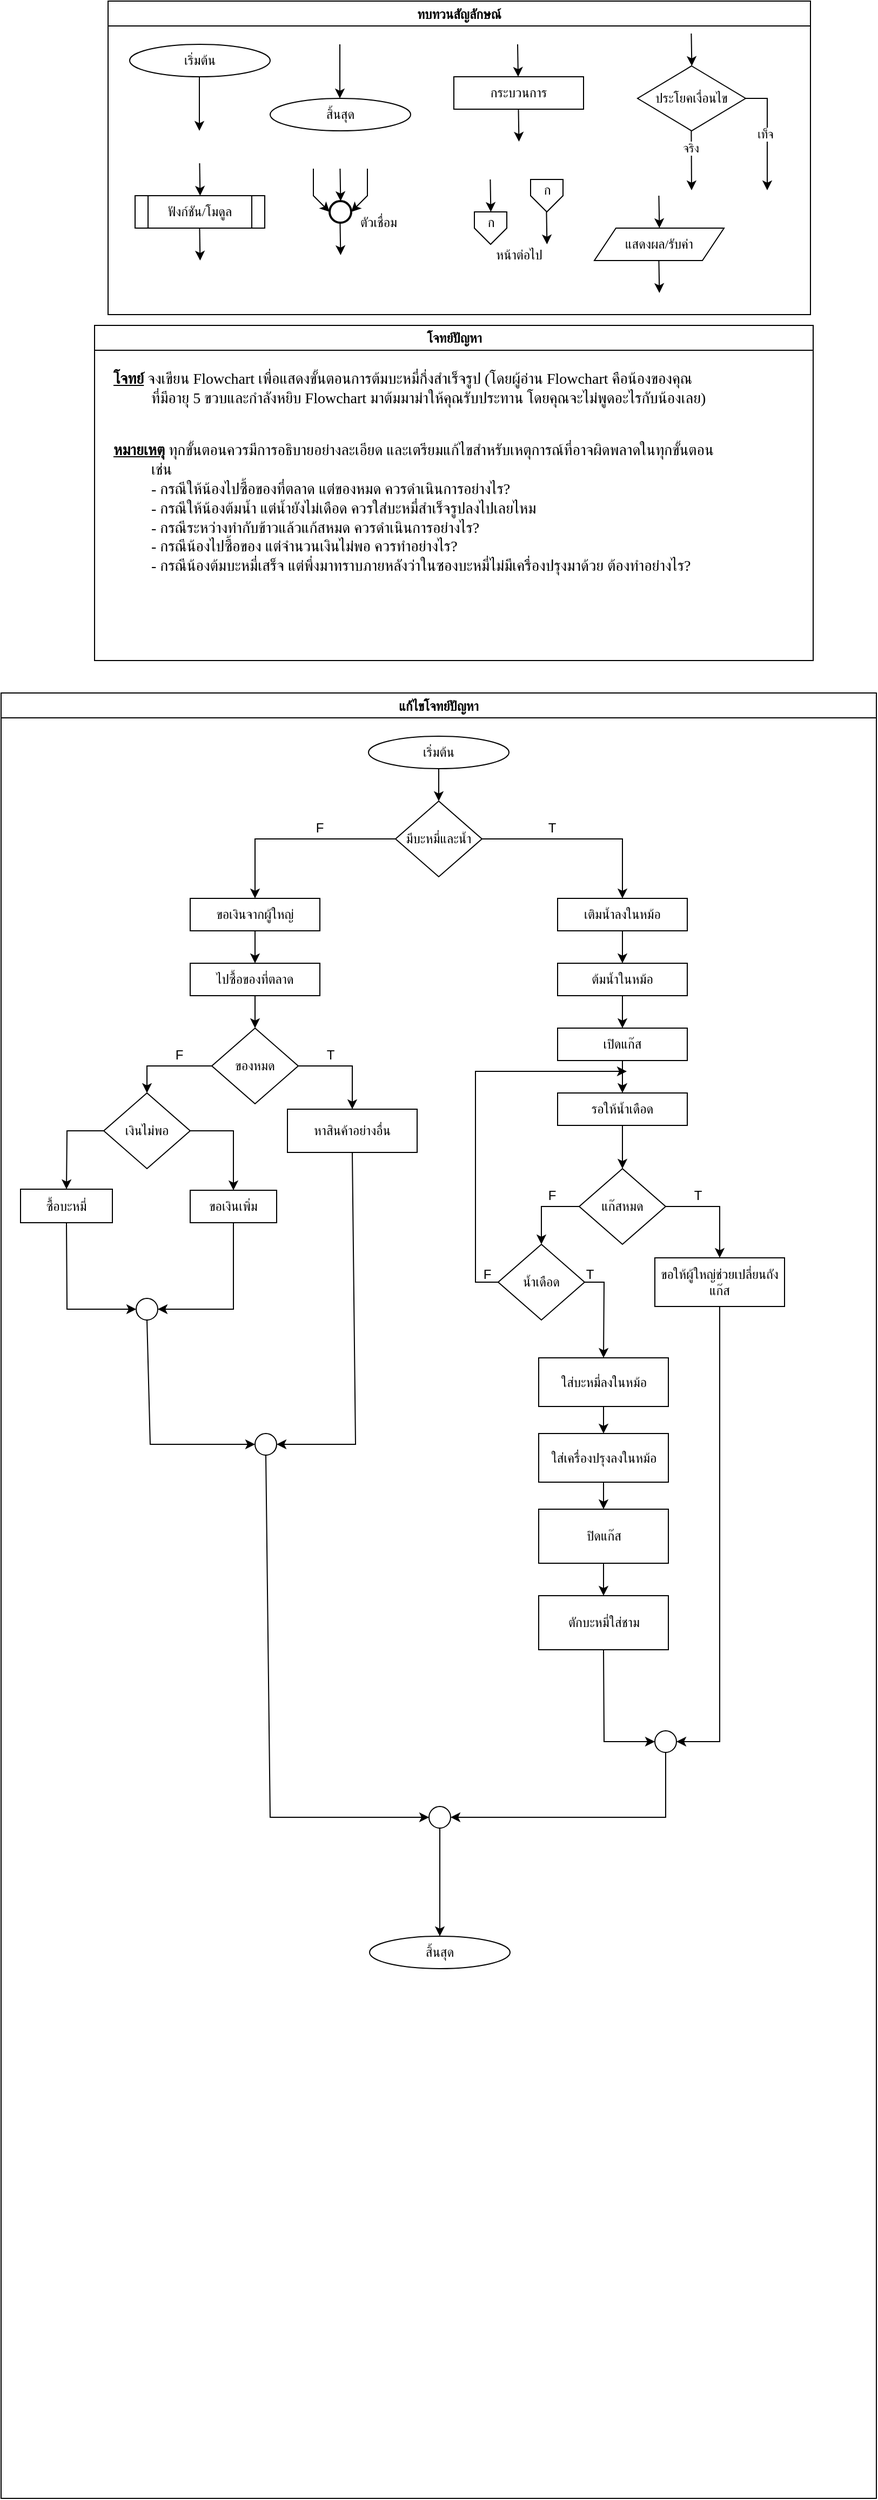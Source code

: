 <mxfile version="21.1.2" type="device">
  <diagram id="C5RBs43oDa-KdzZeNtuy" name="Page-1">
    <mxGraphModel dx="2530" dy="987" grid="1" gridSize="10" guides="1" tooltips="1" connect="1" arrows="1" fold="1" page="1" pageScale="1" pageWidth="827" pageHeight="1169" math="0" shadow="0">
      <root>
        <mxCell id="WIyWlLk6GJQsqaUBKTNV-0" />
        <mxCell id="WIyWlLk6GJQsqaUBKTNV-1" parent="WIyWlLk6GJQsqaUBKTNV-0" />
        <mxCell id="M7CGMbNuYNeq0SnUNNgH-6" value="ทบทวนสัญลักษณ์" style="swimlane;fontFamily=Sarabun;fontSource=https%3A%2F%2Ffonts.googleapis.com%2Fcss%3Ffamily%3DSarabun;" parent="WIyWlLk6GJQsqaUBKTNV-1" vertex="1">
          <mxGeometry x="-720" y="20" width="650" height="290" as="geometry" />
        </mxCell>
        <mxCell id="M7CGMbNuYNeq0SnUNNgH-2" value="&lt;font data-font-src=&quot;https://fonts.googleapis.com/css?family=Sarabun&quot; face=&quot;Sarabun&quot;&gt;เริ่มต้น&lt;/font&gt;" style="ellipse;whiteSpace=wrap;html=1;" parent="M7CGMbNuYNeq0SnUNNgH-6" vertex="1">
          <mxGeometry x="20" y="40" width="130" height="30" as="geometry" />
        </mxCell>
        <mxCell id="M7CGMbNuYNeq0SnUNNgH-5" value="" style="endArrow=classic;html=1;rounded=0;" parent="M7CGMbNuYNeq0SnUNNgH-6" edge="1">
          <mxGeometry width="50" height="50" relative="1" as="geometry">
            <mxPoint x="84.5" y="70" as="sourcePoint" />
            <mxPoint x="84.5" y="120" as="targetPoint" />
          </mxGeometry>
        </mxCell>
        <mxCell id="M7CGMbNuYNeq0SnUNNgH-3" value="&lt;font face=&quot;Sarabun&quot;&gt;สิ้นสุด&lt;/font&gt;" style="ellipse;whiteSpace=wrap;html=1;" parent="M7CGMbNuYNeq0SnUNNgH-6" vertex="1">
          <mxGeometry x="150" y="90" width="130" height="30" as="geometry" />
        </mxCell>
        <mxCell id="M7CGMbNuYNeq0SnUNNgH-4" value="" style="endArrow=classic;html=1;rounded=0;" parent="M7CGMbNuYNeq0SnUNNgH-6" edge="1">
          <mxGeometry width="50" height="50" relative="1" as="geometry">
            <mxPoint x="214.5" y="40" as="sourcePoint" />
            <mxPoint x="214.5" y="90" as="targetPoint" />
          </mxGeometry>
        </mxCell>
        <mxCell id="mvioNwK95yMqdUQ73LqQ-0" value="กระบวนการ" style="rounded=0;whiteSpace=wrap;html=1;fontFamily=Sarabun;fontSource=https%3A%2F%2Ffonts.googleapis.com%2Fcss%3Ffamily%3DSarabun;" parent="M7CGMbNuYNeq0SnUNNgH-6" vertex="1">
          <mxGeometry x="320" y="70" width="120" height="30" as="geometry" />
        </mxCell>
        <mxCell id="mvioNwK95yMqdUQ73LqQ-1" value="" style="endArrow=classic;html=1;rounded=0;" parent="M7CGMbNuYNeq0SnUNNgH-6" edge="1">
          <mxGeometry width="50" height="50" relative="1" as="geometry">
            <mxPoint x="379" y="40" as="sourcePoint" />
            <mxPoint x="379.5" y="70" as="targetPoint" />
          </mxGeometry>
        </mxCell>
        <mxCell id="mvioNwK95yMqdUQ73LqQ-2" value="" style="endArrow=classic;html=1;rounded=0;" parent="M7CGMbNuYNeq0SnUNNgH-6" edge="1">
          <mxGeometry width="50" height="50" relative="1" as="geometry">
            <mxPoint x="379.75" y="100" as="sourcePoint" />
            <mxPoint x="380.25" y="130" as="targetPoint" />
          </mxGeometry>
        </mxCell>
        <mxCell id="mvioNwK95yMqdUQ73LqQ-3" value="ประโยคเงื่อนไข" style="rhombus;whiteSpace=wrap;html=1;fontFamily=Sarabun;fontSource=https%3A%2F%2Ffonts.googleapis.com%2Fcss%3Ffamily%3DSarabun;" parent="M7CGMbNuYNeq0SnUNNgH-6" vertex="1">
          <mxGeometry x="490" y="60" width="100" height="60" as="geometry" />
        </mxCell>
        <mxCell id="mvioNwK95yMqdUQ73LqQ-4" value="" style="endArrow=classic;html=1;rounded=0;" parent="M7CGMbNuYNeq0SnUNNgH-6" edge="1">
          <mxGeometry width="50" height="50" relative="1" as="geometry">
            <mxPoint x="539.71" y="30" as="sourcePoint" />
            <mxPoint x="540.21" y="60" as="targetPoint" />
          </mxGeometry>
        </mxCell>
        <mxCell id="mvioNwK95yMqdUQ73LqQ-5" value="" style="endArrow=classic;html=1;rounded=0;" parent="M7CGMbNuYNeq0SnUNNgH-6" edge="1">
          <mxGeometry width="50" height="50" relative="1" as="geometry">
            <mxPoint x="539.71" y="120" as="sourcePoint" />
            <mxPoint x="540" y="175" as="targetPoint" />
          </mxGeometry>
        </mxCell>
        <mxCell id="mvioNwK95yMqdUQ73LqQ-7" value="จริง" style="edgeLabel;html=1;align=center;verticalAlign=middle;resizable=0;points=[];fontFamily=Sarabun;fontSource=https%3A%2F%2Ffonts.googleapis.com%2Fcss%3Ffamily%3DSarabun;" parent="mvioNwK95yMqdUQ73LqQ-5" vertex="1" connectable="0">
          <mxGeometry x="-0.414" y="-1" relative="1" as="geometry">
            <mxPoint as="offset" />
          </mxGeometry>
        </mxCell>
        <mxCell id="mvioNwK95yMqdUQ73LqQ-6" value="" style="endArrow=classic;html=1;rounded=0;exitX=1;exitY=0.5;exitDx=0;exitDy=0;" parent="M7CGMbNuYNeq0SnUNNgH-6" source="mvioNwK95yMqdUQ73LqQ-3" edge="1">
          <mxGeometry width="50" height="50" relative="1" as="geometry">
            <mxPoint x="620" y="95" as="sourcePoint" />
            <mxPoint x="610" y="175" as="targetPoint" />
            <Array as="points">
              <mxPoint x="610" y="90" />
            </Array>
          </mxGeometry>
        </mxCell>
        <mxCell id="mvioNwK95yMqdUQ73LqQ-8" value="&lt;font data-font-src=&quot;https://fonts.googleapis.com/css?family=Sarabun&quot; face=&quot;Sarabun&quot;&gt;เท็จ&lt;/font&gt;" style="edgeLabel;html=1;align=center;verticalAlign=middle;resizable=0;points=[];" parent="mvioNwK95yMqdUQ73LqQ-6" vertex="1" connectable="0">
          <mxGeometry x="-0.002" y="-2" relative="1" as="geometry">
            <mxPoint as="offset" />
          </mxGeometry>
        </mxCell>
        <mxCell id="mvioNwK95yMqdUQ73LqQ-9" value="&lt;font data-font-src=&quot;https://fonts.googleapis.com/css?family=Sarabun&quot; face=&quot;Sarabun&quot;&gt;ฟังก์ชัน/โมดูล&lt;/font&gt;" style="shape=process;whiteSpace=wrap;html=1;backgroundOutline=1;" parent="M7CGMbNuYNeq0SnUNNgH-6" vertex="1">
          <mxGeometry x="25" y="180" width="120" height="30" as="geometry" />
        </mxCell>
        <mxCell id="mvioNwK95yMqdUQ73LqQ-11" value="" style="endArrow=classic;html=1;rounded=0;" parent="M7CGMbNuYNeq0SnUNNgH-6" edge="1">
          <mxGeometry width="50" height="50" relative="1" as="geometry">
            <mxPoint x="84.71" y="150" as="sourcePoint" />
            <mxPoint x="85.21" y="180" as="targetPoint" />
          </mxGeometry>
        </mxCell>
        <mxCell id="mvioNwK95yMqdUQ73LqQ-12" value="" style="endArrow=classic;html=1;rounded=0;" parent="M7CGMbNuYNeq0SnUNNgH-6" edge="1">
          <mxGeometry width="50" height="50" relative="1" as="geometry">
            <mxPoint x="84.71" y="210" as="sourcePoint" />
            <mxPoint x="85.21" y="240" as="targetPoint" />
          </mxGeometry>
        </mxCell>
        <mxCell id="mvioNwK95yMqdUQ73LqQ-13" value="" style="strokeWidth=2;html=1;shape=mxgraph.flowchart.start_2;whiteSpace=wrap;" parent="M7CGMbNuYNeq0SnUNNgH-6" vertex="1">
          <mxGeometry x="205" y="185" width="20" height="20" as="geometry" />
        </mxCell>
        <mxCell id="mvioNwK95yMqdUQ73LqQ-16" value="" style="endArrow=classic;html=1;rounded=0;" parent="M7CGMbNuYNeq0SnUNNgH-6" edge="1">
          <mxGeometry width="50" height="50" relative="1" as="geometry">
            <mxPoint x="214.71" y="155" as="sourcePoint" />
            <mxPoint x="215.21" y="185" as="targetPoint" />
          </mxGeometry>
        </mxCell>
        <mxCell id="mvioNwK95yMqdUQ73LqQ-17" value="" style="endArrow=classic;html=1;rounded=0;entryX=0;entryY=0.5;entryDx=0;entryDy=0;entryPerimeter=0;" parent="M7CGMbNuYNeq0SnUNNgH-6" target="mvioNwK95yMqdUQ73LqQ-13" edge="1">
          <mxGeometry width="50" height="50" relative="1" as="geometry">
            <mxPoint x="190.0" y="155" as="sourcePoint" />
            <mxPoint x="190.5" y="185" as="targetPoint" />
            <Array as="points">
              <mxPoint x="190" y="180" />
            </Array>
          </mxGeometry>
        </mxCell>
        <mxCell id="mvioNwK95yMqdUQ73LqQ-18" value="" style="endArrow=classic;html=1;rounded=0;entryX=1;entryY=0.5;entryDx=0;entryDy=0;entryPerimeter=0;" parent="M7CGMbNuYNeq0SnUNNgH-6" target="mvioNwK95yMqdUQ73LqQ-13" edge="1">
          <mxGeometry width="50" height="50" relative="1" as="geometry">
            <mxPoint x="240.0" y="155" as="sourcePoint" />
            <mxPoint x="240.5" y="185" as="targetPoint" />
            <Array as="points">
              <mxPoint x="240" y="180" />
            </Array>
          </mxGeometry>
        </mxCell>
        <mxCell id="mvioNwK95yMqdUQ73LqQ-19" value="" style="endArrow=classic;html=1;rounded=0;" parent="M7CGMbNuYNeq0SnUNNgH-6" edge="1">
          <mxGeometry width="50" height="50" relative="1" as="geometry">
            <mxPoint x="214.71" y="205" as="sourcePoint" />
            <mxPoint x="215.21" y="235" as="targetPoint" />
          </mxGeometry>
        </mxCell>
        <mxCell id="mvioNwK95yMqdUQ73LqQ-20" value="&lt;font data-font-src=&quot;https://fonts.googleapis.com/css?family=Sarabun&quot; face=&quot;Sarabun&quot;&gt;ตัวเชื่อม&lt;/font&gt;" style="text;html=1;align=center;verticalAlign=middle;resizable=0;points=[];autosize=1;strokeColor=none;fillColor=none;" parent="M7CGMbNuYNeq0SnUNNgH-6" vertex="1">
          <mxGeometry x="220" y="190" width="60" height="30" as="geometry" />
        </mxCell>
        <mxCell id="mvioNwK95yMqdUQ73LqQ-25" value="" style="endArrow=classic;html=1;rounded=0;" parent="M7CGMbNuYNeq0SnUNNgH-6" edge="1">
          <mxGeometry width="50" height="50" relative="1" as="geometry">
            <mxPoint x="353.71" y="165" as="sourcePoint" />
            <mxPoint x="354.21" y="195" as="targetPoint" />
          </mxGeometry>
        </mxCell>
        <mxCell id="mvioNwK95yMqdUQ73LqQ-21" value="" style="verticalLabelPosition=bottom;verticalAlign=top;html=1;shape=offPageConnector;rounded=0;size=0.5;" parent="M7CGMbNuYNeq0SnUNNgH-6" vertex="1">
          <mxGeometry x="339" y="195" width="30" height="30" as="geometry" />
        </mxCell>
        <mxCell id="mvioNwK95yMqdUQ73LqQ-26" value="" style="endArrow=classic;html=1;rounded=0;" parent="M7CGMbNuYNeq0SnUNNgH-6" edge="1">
          <mxGeometry width="50" height="50" relative="1" as="geometry">
            <mxPoint x="405.71" y="195" as="sourcePoint" />
            <mxPoint x="406.21" y="225" as="targetPoint" />
          </mxGeometry>
        </mxCell>
        <mxCell id="mvioNwK95yMqdUQ73LqQ-27" value="" style="verticalLabelPosition=bottom;verticalAlign=top;html=1;shape=offPageConnector;rounded=0;size=0.5;" parent="M7CGMbNuYNeq0SnUNNgH-6" vertex="1">
          <mxGeometry x="391" y="165" width="30" height="30" as="geometry" />
        </mxCell>
        <mxCell id="mvioNwK95yMqdUQ73LqQ-28" value="หน้าต่อไป" style="text;html=1;align=center;verticalAlign=middle;resizable=0;points=[];autosize=1;strokeColor=none;fillColor=none;fontFamily=Sarabun;fontSource=https%3A%2F%2Ffonts.googleapis.com%2Fcss%3Ffamily%3DSarabun;" parent="M7CGMbNuYNeq0SnUNNgH-6" vertex="1">
          <mxGeometry x="345" y="220" width="70" height="30" as="geometry" />
        </mxCell>
        <mxCell id="mvioNwK95yMqdUQ73LqQ-29" value="ก" style="text;html=1;align=center;verticalAlign=middle;resizable=0;points=[];autosize=1;strokeColor=none;fillColor=none;fontFamily=Sarabun;fontSource=https%3A%2F%2Ffonts.googleapis.com%2Fcss%3Ffamily%3DSarabun;" parent="M7CGMbNuYNeq0SnUNNgH-6" vertex="1">
          <mxGeometry x="339" y="190" width="30" height="30" as="geometry" />
        </mxCell>
        <mxCell id="mvioNwK95yMqdUQ73LqQ-30" value="ก" style="text;html=1;align=center;verticalAlign=middle;resizable=0;points=[];autosize=1;strokeColor=none;fillColor=none;fontFamily=Sarabun;fontSource=https%3A%2F%2Ffonts.googleapis.com%2Fcss%3Ffamily%3DSarabun;" parent="M7CGMbNuYNeq0SnUNNgH-6" vertex="1">
          <mxGeometry x="391" y="160" width="30" height="30" as="geometry" />
        </mxCell>
        <mxCell id="mvioNwK95yMqdUQ73LqQ-32" value="แสดงผล/รับค่า" style="shape=parallelogram;perimeter=parallelogramPerimeter;whiteSpace=wrap;html=1;fixedSize=1;fontFamily=Sarabun;fontSource=https%3A%2F%2Ffonts.googleapis.com%2Fcss%3Ffamily%3DSarabun;" parent="M7CGMbNuYNeq0SnUNNgH-6" vertex="1">
          <mxGeometry x="450" y="210" width="120" height="30" as="geometry" />
        </mxCell>
        <mxCell id="mvioNwK95yMqdUQ73LqQ-33" value="" style="endArrow=classic;html=1;rounded=0;" parent="M7CGMbNuYNeq0SnUNNgH-6" edge="1">
          <mxGeometry width="50" height="50" relative="1" as="geometry">
            <mxPoint x="509.71" y="180" as="sourcePoint" />
            <mxPoint x="510.21" y="210" as="targetPoint" />
          </mxGeometry>
        </mxCell>
        <mxCell id="mvioNwK95yMqdUQ73LqQ-34" value="" style="endArrow=classic;html=1;rounded=0;" parent="M7CGMbNuYNeq0SnUNNgH-6" edge="1">
          <mxGeometry width="50" height="50" relative="1" as="geometry">
            <mxPoint x="509.71" y="240" as="sourcePoint" />
            <mxPoint x="510.21" y="270" as="targetPoint" />
          </mxGeometry>
        </mxCell>
        <mxCell id="mvioNwK95yMqdUQ73LqQ-36" value="แก้ไขโจทย์ปัญหา" style="swimlane;fontFamily=Sarabun;fontSource=https%3A%2F%2Ffonts.googleapis.com%2Fcss%3Ffamily%3DSarabun;" parent="WIyWlLk6GJQsqaUBKTNV-1" vertex="1">
          <mxGeometry x="-819" y="660" width="810" height="1670" as="geometry">
            <mxRectangle x="-715" y="650" width="120" height="30" as="alternateBounds" />
          </mxGeometry>
        </mxCell>
        <mxCell id="mvioNwK95yMqdUQ73LqQ-35" value="&lt;font data-font-src=&quot;https://fonts.googleapis.com/css?family=Sarabun&quot; face=&quot;Sarabun&quot;&gt;เริ่มต้น&lt;/font&gt;" style="ellipse;whiteSpace=wrap;html=1;" parent="mvioNwK95yMqdUQ73LqQ-36" vertex="1">
          <mxGeometry x="340" y="40" width="130" height="30" as="geometry" />
        </mxCell>
        <mxCell id="mvioNwK95yMqdUQ73LqQ-69" value="&lt;font face=&quot;Sarabun&quot;&gt;สิ้นสุด&lt;/font&gt;" style="ellipse;whiteSpace=wrap;html=1;" parent="mvioNwK95yMqdUQ73LqQ-36" vertex="1">
          <mxGeometry x="341" y="1150" width="130" height="30" as="geometry" />
        </mxCell>
        <mxCell id="naAnajx5U7PiYQRqqaQI-0" value="มีบะหมี่และน้ำ" style="rhombus;whiteSpace=wrap;html=1;" parent="mvioNwK95yMqdUQ73LqQ-36" vertex="1">
          <mxGeometry x="365" y="100" width="80" height="70" as="geometry" />
        </mxCell>
        <mxCell id="naAnajx5U7PiYQRqqaQI-1" value="" style="endArrow=classic;html=1;rounded=0;entryX=0.5;entryY=0;entryDx=0;entryDy=0;exitX=0.5;exitY=1;exitDx=0;exitDy=0;" parent="mvioNwK95yMqdUQ73LqQ-36" source="mvioNwK95yMqdUQ73LqQ-35" target="naAnajx5U7PiYQRqqaQI-0" edge="1">
          <mxGeometry width="50" height="50" relative="1" as="geometry">
            <mxPoint x="345" y="70" as="sourcePoint" />
            <mxPoint x="295" y="90" as="targetPoint" />
          </mxGeometry>
        </mxCell>
        <mxCell id="naAnajx5U7PiYQRqqaQI-2" value="เติมน้ำลงในหม้อ" style="rounded=0;whiteSpace=wrap;html=1;" parent="mvioNwK95yMqdUQ73LqQ-36" vertex="1">
          <mxGeometry x="515" y="190" width="120" height="30" as="geometry" />
        </mxCell>
        <mxCell id="naAnajx5U7PiYQRqqaQI-3" value="" style="endArrow=classic;html=1;rounded=0;exitX=1;exitY=0.5;exitDx=0;exitDy=0;entryX=0.5;entryY=0;entryDx=0;entryDy=0;" parent="mvioNwK95yMqdUQ73LqQ-36" source="naAnajx5U7PiYQRqqaQI-0" target="naAnajx5U7PiYQRqqaQI-2" edge="1">
          <mxGeometry width="50" height="50" relative="1" as="geometry">
            <mxPoint x="410" y="170" as="sourcePoint" />
            <mxPoint x="460" y="120" as="targetPoint" />
            <Array as="points">
              <mxPoint x="575" y="135" />
            </Array>
          </mxGeometry>
        </mxCell>
        <mxCell id="naAnajx5U7PiYQRqqaQI-4" value="ต้มน้ำในหม้อ" style="rounded=0;whiteSpace=wrap;html=1;" parent="mvioNwK95yMqdUQ73LqQ-36" vertex="1">
          <mxGeometry x="515" y="250" width="120" height="30" as="geometry" />
        </mxCell>
        <mxCell id="naAnajx5U7PiYQRqqaQI-5" value="เปิดแก๊ส" style="rounded=0;whiteSpace=wrap;html=1;" parent="mvioNwK95yMqdUQ73LqQ-36" vertex="1">
          <mxGeometry x="515" y="310" width="120" height="30" as="geometry" />
        </mxCell>
        <mxCell id="naAnajx5U7PiYQRqqaQI-6" value="ขอเงินจากผู้ใหญ่" style="rounded=0;whiteSpace=wrap;html=1;" parent="mvioNwK95yMqdUQ73LqQ-36" vertex="1">
          <mxGeometry x="175" y="190" width="120" height="30" as="geometry" />
        </mxCell>
        <mxCell id="naAnajx5U7PiYQRqqaQI-7" value="ไปซื้อของที่ตลาด" style="rounded=0;whiteSpace=wrap;html=1;" parent="mvioNwK95yMqdUQ73LqQ-36" vertex="1">
          <mxGeometry x="175" y="250" width="120" height="30" as="geometry" />
        </mxCell>
        <mxCell id="naAnajx5U7PiYQRqqaQI-9" value="ของหมด" style="rhombus;whiteSpace=wrap;html=1;" parent="mvioNwK95yMqdUQ73LqQ-36" vertex="1">
          <mxGeometry x="195" y="310" width="80" height="70" as="geometry" />
        </mxCell>
        <mxCell id="naAnajx5U7PiYQRqqaQI-10" value="หาสินค้าอย่างอื่น" style="rounded=0;whiteSpace=wrap;html=1;" parent="mvioNwK95yMqdUQ73LqQ-36" vertex="1">
          <mxGeometry x="265" y="385" width="120" height="40" as="geometry" />
        </mxCell>
        <mxCell id="naAnajx5U7PiYQRqqaQI-11" value="เงินไม่พอ" style="rhombus;whiteSpace=wrap;html=1;" parent="mvioNwK95yMqdUQ73LqQ-36" vertex="1">
          <mxGeometry x="95" y="370" width="80" height="70" as="geometry" />
        </mxCell>
        <mxCell id="naAnajx5U7PiYQRqqaQI-13" value="ขอเงินเพิ่ม" style="rounded=0;whiteSpace=wrap;html=1;" parent="mvioNwK95yMqdUQ73LqQ-36" vertex="1">
          <mxGeometry x="175" y="460" width="80" height="30" as="geometry" />
        </mxCell>
        <mxCell id="naAnajx5U7PiYQRqqaQI-14" value="" style="endArrow=classic;html=1;rounded=0;entryX=0.5;entryY=0;entryDx=0;entryDy=0;exitX=0;exitY=0.5;exitDx=0;exitDy=0;" parent="mvioNwK95yMqdUQ73LqQ-36" source="naAnajx5U7PiYQRqqaQI-0" target="naAnajx5U7PiYQRqqaQI-6" edge="1">
          <mxGeometry width="50" height="50" relative="1" as="geometry">
            <mxPoint x="145" y="170" as="sourcePoint" />
            <mxPoint x="195" y="120" as="targetPoint" />
            <Array as="points">
              <mxPoint x="235" y="135" />
            </Array>
          </mxGeometry>
        </mxCell>
        <mxCell id="naAnajx5U7PiYQRqqaQI-15" value="" style="endArrow=classic;html=1;rounded=0;entryX=0.5;entryY=0;entryDx=0;entryDy=0;exitX=0.5;exitY=1;exitDx=0;exitDy=0;" parent="mvioNwK95yMqdUQ73LqQ-36" source="naAnajx5U7PiYQRqqaQI-6" target="naAnajx5U7PiYQRqqaQI-7" edge="1">
          <mxGeometry width="50" height="50" relative="1" as="geometry">
            <mxPoint x="115" y="280" as="sourcePoint" />
            <mxPoint x="165" y="230" as="targetPoint" />
          </mxGeometry>
        </mxCell>
        <mxCell id="naAnajx5U7PiYQRqqaQI-16" value="" style="endArrow=classic;html=1;rounded=0;entryX=0.5;entryY=0;entryDx=0;entryDy=0;exitX=0.5;exitY=1;exitDx=0;exitDy=0;" parent="mvioNwK95yMqdUQ73LqQ-36" source="naAnajx5U7PiYQRqqaQI-7" target="naAnajx5U7PiYQRqqaQI-9" edge="1">
          <mxGeometry width="50" height="50" relative="1" as="geometry">
            <mxPoint x="145" y="340" as="sourcePoint" />
            <mxPoint x="195" y="290" as="targetPoint" />
          </mxGeometry>
        </mxCell>
        <mxCell id="naAnajx5U7PiYQRqqaQI-17" value="" style="endArrow=classic;html=1;rounded=0;entryX=0.5;entryY=0;entryDx=0;entryDy=0;exitX=0;exitY=0.5;exitDx=0;exitDy=0;" parent="mvioNwK95yMqdUQ73LqQ-36" source="naAnajx5U7PiYQRqqaQI-9" target="naAnajx5U7PiYQRqqaQI-11" edge="1">
          <mxGeometry width="50" height="50" relative="1" as="geometry">
            <mxPoint x="55" y="380" as="sourcePoint" />
            <mxPoint x="105" y="330" as="targetPoint" />
            <Array as="points">
              <mxPoint x="135" y="345" />
            </Array>
          </mxGeometry>
        </mxCell>
        <mxCell id="naAnajx5U7PiYQRqqaQI-18" value="" style="endArrow=classic;html=1;rounded=0;exitX=1;exitY=0.5;exitDx=0;exitDy=0;entryX=0.5;entryY=0;entryDx=0;entryDy=0;" parent="mvioNwK95yMqdUQ73LqQ-36" source="naAnajx5U7PiYQRqqaQI-9" target="naAnajx5U7PiYQRqqaQI-10" edge="1">
          <mxGeometry width="50" height="50" relative="1" as="geometry">
            <mxPoint x="215" y="420" as="sourcePoint" />
            <mxPoint x="265" y="370" as="targetPoint" />
            <Array as="points">
              <mxPoint x="325" y="345" />
            </Array>
          </mxGeometry>
        </mxCell>
        <mxCell id="naAnajx5U7PiYQRqqaQI-19" value="" style="endArrow=classic;html=1;rounded=0;exitX=1;exitY=0.5;exitDx=0;exitDy=0;entryX=0.5;entryY=0;entryDx=0;entryDy=0;" parent="mvioNwK95yMqdUQ73LqQ-36" source="naAnajx5U7PiYQRqqaQI-11" target="naAnajx5U7PiYQRqqaQI-13" edge="1">
          <mxGeometry width="50" height="50" relative="1" as="geometry">
            <mxPoint x="165" y="470" as="sourcePoint" />
            <mxPoint x="215" y="420" as="targetPoint" />
            <Array as="points">
              <mxPoint x="215" y="405" />
            </Array>
          </mxGeometry>
        </mxCell>
        <mxCell id="naAnajx5U7PiYQRqqaQI-21" value="ซื้อบะหมี่" style="rounded=0;whiteSpace=wrap;html=1;" parent="mvioNwK95yMqdUQ73LqQ-36" vertex="1">
          <mxGeometry x="18" y="459" width="85" height="31" as="geometry" />
        </mxCell>
        <mxCell id="naAnajx5U7PiYQRqqaQI-24" value="" style="endArrow=classic;html=1;rounded=0;exitX=0.5;exitY=1;exitDx=0;exitDy=0;entryX=0.5;entryY=0;entryDx=0;entryDy=0;" parent="mvioNwK95yMqdUQ73LqQ-36" source="naAnajx5U7PiYQRqqaQI-2" target="naAnajx5U7PiYQRqqaQI-4" edge="1">
          <mxGeometry width="50" height="50" relative="1" as="geometry">
            <mxPoint x="570" y="260" as="sourcePoint" />
            <mxPoint x="620" y="210" as="targetPoint" />
          </mxGeometry>
        </mxCell>
        <mxCell id="naAnajx5U7PiYQRqqaQI-25" value="" style="endArrow=classic;html=1;rounded=0;entryX=0.5;entryY=0;entryDx=0;entryDy=0;exitX=0.5;exitY=1;exitDx=0;exitDy=0;" parent="mvioNwK95yMqdUQ73LqQ-36" source="naAnajx5U7PiYQRqqaQI-4" target="naAnajx5U7PiYQRqqaQI-5" edge="1">
          <mxGeometry width="50" height="50" relative="1" as="geometry">
            <mxPoint x="490" y="340" as="sourcePoint" />
            <mxPoint x="540" y="290" as="targetPoint" />
          </mxGeometry>
        </mxCell>
        <mxCell id="naAnajx5U7PiYQRqqaQI-26" value="แก๊สหมด" style="rhombus;whiteSpace=wrap;html=1;" parent="mvioNwK95yMqdUQ73LqQ-36" vertex="1">
          <mxGeometry x="535" y="440" width="80" height="70" as="geometry" />
        </mxCell>
        <mxCell id="naAnajx5U7PiYQRqqaQI-27" value="ขอให้ผู้ใหญ่ช่วยเปลี่ยนถังแก๊ส" style="rounded=0;whiteSpace=wrap;html=1;" parent="mvioNwK95yMqdUQ73LqQ-36" vertex="1">
          <mxGeometry x="605" y="522.5" width="120" height="45" as="geometry" />
        </mxCell>
        <mxCell id="naAnajx5U7PiYQRqqaQI-30" value="" style="endArrow=classic;html=1;rounded=0;exitX=1;exitY=0.5;exitDx=0;exitDy=0;entryX=0.5;entryY=0;entryDx=0;entryDy=0;" parent="mvioNwK95yMqdUQ73LqQ-36" source="naAnajx5U7PiYQRqqaQI-26" target="naAnajx5U7PiYQRqqaQI-27" edge="1">
          <mxGeometry width="50" height="50" relative="1" as="geometry">
            <mxPoint x="620.0" y="475" as="sourcePoint" />
            <mxPoint x="585" y="530" as="targetPoint" />
            <Array as="points">
              <mxPoint x="665" y="475" />
            </Array>
          </mxGeometry>
        </mxCell>
        <mxCell id="naAnajx5U7PiYQRqqaQI-31" value="น้ำเดือด" style="rhombus;whiteSpace=wrap;html=1;" parent="mvioNwK95yMqdUQ73LqQ-36" vertex="1">
          <mxGeometry x="460" y="510" width="80" height="70" as="geometry" />
        </mxCell>
        <mxCell id="naAnajx5U7PiYQRqqaQI-32" value="" style="endArrow=classic;html=1;rounded=0;entryX=0.5;entryY=0;entryDx=0;entryDy=0;exitX=0;exitY=0.5;exitDx=0;exitDy=0;" parent="mvioNwK95yMqdUQ73LqQ-36" source="naAnajx5U7PiYQRqqaQI-26" target="naAnajx5U7PiYQRqqaQI-31" edge="1">
          <mxGeometry width="50" height="50" relative="1" as="geometry">
            <mxPoint x="540.0" y="475" as="sourcePoint" />
            <mxPoint x="525" y="460" as="targetPoint" />
            <Array as="points">
              <mxPoint x="500" y="475" />
            </Array>
          </mxGeometry>
        </mxCell>
        <mxCell id="naAnajx5U7PiYQRqqaQI-33" value="ใส่บะหมี่ลงในหม้อ" style="rounded=0;whiteSpace=wrap;html=1;" parent="mvioNwK95yMqdUQ73LqQ-36" vertex="1">
          <mxGeometry x="497.5" y="615" width="120" height="45" as="geometry" />
        </mxCell>
        <mxCell id="naAnajx5U7PiYQRqqaQI-34" value="ใส่เครื่องปรุงลงในหม้อ" style="rounded=0;whiteSpace=wrap;html=1;" parent="mvioNwK95yMqdUQ73LqQ-36" vertex="1">
          <mxGeometry x="497.5" y="685" width="120" height="45" as="geometry" />
        </mxCell>
        <mxCell id="naAnajx5U7PiYQRqqaQI-35" value="ปิดแก๊ส" style="rounded=0;whiteSpace=wrap;html=1;" parent="mvioNwK95yMqdUQ73LqQ-36" vertex="1">
          <mxGeometry x="497.5" y="755" width="120" height="50" as="geometry" />
        </mxCell>
        <mxCell id="naAnajx5U7PiYQRqqaQI-36" value="ตักบะหมี่ใส่ชาม" style="rounded=0;whiteSpace=wrap;html=1;" parent="mvioNwK95yMqdUQ73LqQ-36" vertex="1">
          <mxGeometry x="497.5" y="835" width="120" height="50" as="geometry" />
        </mxCell>
        <mxCell id="naAnajx5U7PiYQRqqaQI-37" value="รอให้น้ำเดือด" style="rounded=0;whiteSpace=wrap;html=1;" parent="mvioNwK95yMqdUQ73LqQ-36" vertex="1">
          <mxGeometry x="515" y="370" width="120" height="30" as="geometry" />
        </mxCell>
        <mxCell id="naAnajx5U7PiYQRqqaQI-38" value="" style="endArrow=classic;html=1;rounded=0;exitX=0.5;exitY=1;exitDx=0;exitDy=0;entryX=0.5;entryY=0;entryDx=0;entryDy=0;" parent="mvioNwK95yMqdUQ73LqQ-36" source="naAnajx5U7PiYQRqqaQI-5" target="naAnajx5U7PiYQRqqaQI-37" edge="1">
          <mxGeometry width="50" height="50" relative="1" as="geometry">
            <mxPoint x="640" y="390" as="sourcePoint" />
            <mxPoint x="690" y="340" as="targetPoint" />
          </mxGeometry>
        </mxCell>
        <mxCell id="naAnajx5U7PiYQRqqaQI-40" value="" style="endArrow=classic;html=1;rounded=0;exitX=0.5;exitY=1;exitDx=0;exitDy=0;entryX=0.5;entryY=0;entryDx=0;entryDy=0;" parent="mvioNwK95yMqdUQ73LqQ-36" source="naAnajx5U7PiYQRqqaQI-37" target="naAnajx5U7PiYQRqqaQI-26" edge="1">
          <mxGeometry width="50" height="50" relative="1" as="geometry">
            <mxPoint x="560" y="460" as="sourcePoint" />
            <mxPoint x="610" y="410" as="targetPoint" />
          </mxGeometry>
        </mxCell>
        <mxCell id="naAnajx5U7PiYQRqqaQI-42" value="" style="endArrow=classic;html=1;rounded=0;entryX=0.5;entryY=0;entryDx=0;entryDy=0;exitX=0;exitY=0.5;exitDx=0;exitDy=0;" parent="mvioNwK95yMqdUQ73LqQ-36" source="naAnajx5U7PiYQRqqaQI-11" target="naAnajx5U7PiYQRqqaQI-21" edge="1">
          <mxGeometry width="50" height="50" relative="1" as="geometry">
            <mxPoint x="38" y="440" as="sourcePoint" />
            <mxPoint x="88" y="390" as="targetPoint" />
            <Array as="points">
              <mxPoint x="61" y="405" />
            </Array>
          </mxGeometry>
        </mxCell>
        <mxCell id="naAnajx5U7PiYQRqqaQI-44" value="" style="endArrow=classic;html=1;rounded=0;exitX=0.5;exitY=1;exitDx=0;exitDy=0;entryX=0.5;entryY=0;entryDx=0;entryDy=0;" parent="mvioNwK95yMqdUQ73LqQ-36" source="naAnajx5U7PiYQRqqaQI-33" target="naAnajx5U7PiYQRqqaQI-34" edge="1">
          <mxGeometry width="50" height="50" relative="1" as="geometry">
            <mxPoint x="568" y="710" as="sourcePoint" />
            <mxPoint x="618" y="660" as="targetPoint" />
          </mxGeometry>
        </mxCell>
        <mxCell id="naAnajx5U7PiYQRqqaQI-45" value="" style="endArrow=classic;html=1;rounded=0;exitX=0.5;exitY=1;exitDx=0;exitDy=0;" parent="mvioNwK95yMqdUQ73LqQ-36" source="naAnajx5U7PiYQRqqaQI-34" target="naAnajx5U7PiYQRqqaQI-35" edge="1">
          <mxGeometry width="50" height="50" relative="1" as="geometry">
            <mxPoint x="548" y="790" as="sourcePoint" />
            <mxPoint x="598" y="740" as="targetPoint" />
          </mxGeometry>
        </mxCell>
        <mxCell id="naAnajx5U7PiYQRqqaQI-46" value="" style="endArrow=classic;html=1;rounded=0;exitX=0.5;exitY=1;exitDx=0;exitDy=0;entryX=0.5;entryY=0;entryDx=0;entryDy=0;" parent="mvioNwK95yMqdUQ73LqQ-36" source="naAnajx5U7PiYQRqqaQI-35" target="naAnajx5U7PiYQRqqaQI-36" edge="1">
          <mxGeometry width="50" height="50" relative="1" as="geometry">
            <mxPoint x="538" y="870" as="sourcePoint" />
            <mxPoint x="588" y="820" as="targetPoint" />
          </mxGeometry>
        </mxCell>
        <mxCell id="naAnajx5U7PiYQRqqaQI-48" value="" style="endArrow=classic;html=1;rounded=0;exitX=1;exitY=0.5;exitDx=0;exitDy=0;entryX=0.5;entryY=0;entryDx=0;entryDy=0;" parent="mvioNwK95yMqdUQ73LqQ-36" source="naAnajx5U7PiYQRqqaQI-31" target="naAnajx5U7PiYQRqqaQI-33" edge="1">
          <mxGeometry width="50" height="50" relative="1" as="geometry">
            <mxPoint x="578" y="610" as="sourcePoint" />
            <mxPoint x="628" y="560" as="targetPoint" />
            <Array as="points">
              <mxPoint x="558" y="545" />
            </Array>
          </mxGeometry>
        </mxCell>
        <mxCell id="naAnajx5U7PiYQRqqaQI-50" value="" style="ellipse;whiteSpace=wrap;html=1;aspect=fixed;" parent="mvioNwK95yMqdUQ73LqQ-36" vertex="1">
          <mxGeometry x="125" y="560" width="20" height="20" as="geometry" />
        </mxCell>
        <mxCell id="naAnajx5U7PiYQRqqaQI-51" value="" style="endArrow=classic;html=1;rounded=0;exitX=0.5;exitY=1;exitDx=0;exitDy=0;entryX=0;entryY=0.5;entryDx=0;entryDy=0;" parent="mvioNwK95yMqdUQ73LqQ-36" source="naAnajx5U7PiYQRqqaQI-21" target="naAnajx5U7PiYQRqqaQI-50" edge="1">
          <mxGeometry width="50" height="50" relative="1" as="geometry">
            <mxPoint x="68" y="590" as="sourcePoint" />
            <mxPoint x="118" y="540" as="targetPoint" />
            <Array as="points">
              <mxPoint x="61" y="570" />
            </Array>
          </mxGeometry>
        </mxCell>
        <mxCell id="naAnajx5U7PiYQRqqaQI-52" value="" style="endArrow=classic;html=1;rounded=0;entryX=1;entryY=0.5;entryDx=0;entryDy=0;exitX=0.5;exitY=1;exitDx=0;exitDy=0;" parent="mvioNwK95yMqdUQ73LqQ-36" source="naAnajx5U7PiYQRqqaQI-13" target="naAnajx5U7PiYQRqqaQI-50" edge="1">
          <mxGeometry width="50" height="50" relative="1" as="geometry">
            <mxPoint x="188" y="570" as="sourcePoint" />
            <mxPoint x="238" y="520" as="targetPoint" />
            <Array as="points">
              <mxPoint x="215" y="570" />
            </Array>
          </mxGeometry>
        </mxCell>
        <mxCell id="naAnajx5U7PiYQRqqaQI-53" value="" style="ellipse;whiteSpace=wrap;html=1;aspect=fixed;" parent="mvioNwK95yMqdUQ73LqQ-36" vertex="1">
          <mxGeometry x="235" y="685" width="20" height="20" as="geometry" />
        </mxCell>
        <mxCell id="naAnajx5U7PiYQRqqaQI-54" value="" style="endArrow=classic;html=1;rounded=0;exitX=0.5;exitY=1;exitDx=0;exitDy=0;entryX=0;entryY=0.5;entryDx=0;entryDy=0;" parent="mvioNwK95yMqdUQ73LqQ-36" source="naAnajx5U7PiYQRqqaQI-50" target="naAnajx5U7PiYQRqqaQI-53" edge="1">
          <mxGeometry width="50" height="50" relative="1" as="geometry">
            <mxPoint x="208" y="680" as="sourcePoint" />
            <mxPoint x="258" y="630" as="targetPoint" />
            <Array as="points">
              <mxPoint x="138" y="695" />
            </Array>
          </mxGeometry>
        </mxCell>
        <mxCell id="naAnajx5U7PiYQRqqaQI-55" value="" style="endArrow=classic;html=1;rounded=0;exitX=0.5;exitY=1;exitDx=0;exitDy=0;entryX=1;entryY=0.5;entryDx=0;entryDy=0;" parent="mvioNwK95yMqdUQ73LqQ-36" source="naAnajx5U7PiYQRqqaQI-10" target="naAnajx5U7PiYQRqqaQI-53" edge="1">
          <mxGeometry width="50" height="50" relative="1" as="geometry">
            <mxPoint x="298" y="600" as="sourcePoint" />
            <mxPoint x="348" y="550" as="targetPoint" />
            <Array as="points">
              <mxPoint x="328" y="695" />
            </Array>
          </mxGeometry>
        </mxCell>
        <mxCell id="naAnajx5U7PiYQRqqaQI-57" value="" style="ellipse;whiteSpace=wrap;html=1;aspect=fixed;" parent="mvioNwK95yMqdUQ73LqQ-36" vertex="1">
          <mxGeometry x="605" y="960" width="20" height="20" as="geometry" />
        </mxCell>
        <mxCell id="naAnajx5U7PiYQRqqaQI-58" value="" style="endArrow=classic;html=1;rounded=0;exitX=0.5;exitY=1;exitDx=0;exitDy=0;entryX=0;entryY=0.5;entryDx=0;entryDy=0;" parent="mvioNwK95yMqdUQ73LqQ-36" source="naAnajx5U7PiYQRqqaQI-36" target="naAnajx5U7PiYQRqqaQI-57" edge="1">
          <mxGeometry width="50" height="50" relative="1" as="geometry">
            <mxPoint x="558" y="960" as="sourcePoint" />
            <mxPoint x="608" y="910" as="targetPoint" />
            <Array as="points">
              <mxPoint x="558" y="970" />
            </Array>
          </mxGeometry>
        </mxCell>
        <mxCell id="naAnajx5U7PiYQRqqaQI-60" value="" style="endArrow=classic;html=1;rounded=0;entryX=1;entryY=0.5;entryDx=0;entryDy=0;exitX=0.5;exitY=1;exitDx=0;exitDy=0;" parent="mvioNwK95yMqdUQ73LqQ-36" source="naAnajx5U7PiYQRqqaQI-27" target="naAnajx5U7PiYQRqqaQI-57" edge="1">
          <mxGeometry width="50" height="50" relative="1" as="geometry">
            <mxPoint x="650" y="900" as="sourcePoint" />
            <mxPoint x="700" y="850" as="targetPoint" />
            <Array as="points">
              <mxPoint x="665" y="970" />
            </Array>
          </mxGeometry>
        </mxCell>
        <mxCell id="naAnajx5U7PiYQRqqaQI-62" value="" style="ellipse;whiteSpace=wrap;html=1;aspect=fixed;" parent="mvioNwK95yMqdUQ73LqQ-36" vertex="1">
          <mxGeometry x="396" y="1030" width="20" height="20" as="geometry" />
        </mxCell>
        <mxCell id="naAnajx5U7PiYQRqqaQI-63" value="" style="endArrow=classic;html=1;rounded=0;exitX=0.5;exitY=1;exitDx=0;exitDy=0;entryX=0;entryY=0.5;entryDx=0;entryDy=0;" parent="mvioNwK95yMqdUQ73LqQ-36" source="naAnajx5U7PiYQRqqaQI-53" target="naAnajx5U7PiYQRqqaQI-62" edge="1">
          <mxGeometry width="50" height="50" relative="1" as="geometry">
            <mxPoint x="329" y="960" as="sourcePoint" />
            <mxPoint x="379" y="910" as="targetPoint" />
            <Array as="points">
              <mxPoint x="249" y="1040" />
            </Array>
          </mxGeometry>
        </mxCell>
        <mxCell id="naAnajx5U7PiYQRqqaQI-64" value="" style="endArrow=classic;html=1;rounded=0;exitX=0.5;exitY=1;exitDx=0;exitDy=0;entryX=1;entryY=0.5;entryDx=0;entryDy=0;" parent="mvioNwK95yMqdUQ73LqQ-36" source="naAnajx5U7PiYQRqqaQI-57" target="naAnajx5U7PiYQRqqaQI-62" edge="1">
          <mxGeometry width="50" height="50" relative="1" as="geometry">
            <mxPoint x="469" y="1080" as="sourcePoint" />
            <mxPoint x="519" y="1030" as="targetPoint" />
            <Array as="points">
              <mxPoint x="615" y="1040" />
            </Array>
          </mxGeometry>
        </mxCell>
        <mxCell id="naAnajx5U7PiYQRqqaQI-66" value="" style="endArrow=classic;html=1;rounded=0;entryX=0.5;entryY=0;entryDx=0;entryDy=0;exitX=0.5;exitY=1;exitDx=0;exitDy=0;" parent="mvioNwK95yMqdUQ73LqQ-36" source="naAnajx5U7PiYQRqqaQI-62" target="mvioNwK95yMqdUQ73LqQ-69" edge="1">
          <mxGeometry width="50" height="50" relative="1" as="geometry">
            <mxPoint x="349" y="1140" as="sourcePoint" />
            <mxPoint x="399" y="1090" as="targetPoint" />
          </mxGeometry>
        </mxCell>
        <mxCell id="xshFyTRdsC7G3geZj3Uv-1" value="T" style="text;html=1;strokeColor=none;fillColor=none;align=center;verticalAlign=middle;whiteSpace=wrap;rounded=0;" vertex="1" parent="mvioNwK95yMqdUQ73LqQ-36">
          <mxGeometry x="275" y="320" width="60" height="30" as="geometry" />
        </mxCell>
        <mxCell id="xshFyTRdsC7G3geZj3Uv-0" value="F" style="text;html=1;strokeColor=none;fillColor=none;align=center;verticalAlign=middle;whiteSpace=wrap;rounded=0;" vertex="1" parent="mvioNwK95yMqdUQ73LqQ-36">
          <mxGeometry x="135" y="320" width="60" height="30" as="geometry" />
        </mxCell>
        <mxCell id="xshFyTRdsC7G3geZj3Uv-3" value="T" style="text;html=1;strokeColor=none;fillColor=none;align=center;verticalAlign=middle;whiteSpace=wrap;rounded=0;" vertex="1" parent="mvioNwK95yMqdUQ73LqQ-36">
          <mxGeometry x="480" y="110" width="60" height="30" as="geometry" />
        </mxCell>
        <mxCell id="xshFyTRdsC7G3geZj3Uv-2" value="T" style="text;html=1;strokeColor=none;fillColor=none;align=center;verticalAlign=middle;whiteSpace=wrap;rounded=0;" vertex="1" parent="mvioNwK95yMqdUQ73LqQ-36">
          <mxGeometry x="615" y="450" width="60" height="30" as="geometry" />
        </mxCell>
        <mxCell id="xshFyTRdsC7G3geZj3Uv-6" value="F" style="text;html=1;strokeColor=none;fillColor=none;align=center;verticalAlign=middle;whiteSpace=wrap;rounded=0;" vertex="1" parent="mvioNwK95yMqdUQ73LqQ-36">
          <mxGeometry x="265" y="110" width="60" height="30" as="geometry" />
        </mxCell>
        <mxCell id="xshFyTRdsC7G3geZj3Uv-5" value="F" style="text;html=1;strokeColor=none;fillColor=none;align=center;verticalAlign=middle;whiteSpace=wrap;rounded=0;" vertex="1" parent="mvioNwK95yMqdUQ73LqQ-36">
          <mxGeometry x="480" y="450" width="60" height="30" as="geometry" />
        </mxCell>
        <mxCell id="xshFyTRdsC7G3geZj3Uv-7" value="F" style="text;html=1;strokeColor=none;fillColor=none;align=center;verticalAlign=middle;whiteSpace=wrap;rounded=0;" vertex="1" parent="mvioNwK95yMqdUQ73LqQ-36">
          <mxGeometry x="420" y="522.5" width="60" height="30" as="geometry" />
        </mxCell>
        <mxCell id="xshFyTRdsC7G3geZj3Uv-9" value="T" style="text;html=1;strokeColor=none;fillColor=none;align=center;verticalAlign=middle;whiteSpace=wrap;rounded=0;" vertex="1" parent="mvioNwK95yMqdUQ73LqQ-36">
          <mxGeometry x="515" y="522.5" width="60" height="30" as="geometry" />
        </mxCell>
        <mxCell id="mvioNwK95yMqdUQ73LqQ-70" value="&lt;font data-font-src=&quot;https://fonts.googleapis.com/css?family=Sarabun&quot; face=&quot;Sarabun&quot;&gt;โจทย์ปัญหา&lt;/font&gt;" style="swimlane;whiteSpace=wrap;html=1;" parent="WIyWlLk6GJQsqaUBKTNV-1" vertex="1">
          <mxGeometry x="-732.5" y="320" width="665" height="310" as="geometry" />
        </mxCell>
        <mxCell id="mvioNwK95yMqdUQ73LqQ-71" value="&lt;p style=&quot;line-height: 120%;&quot;&gt;&lt;font data-font-src=&quot;https://fonts.googleapis.com/css?family=Sarabun&quot; face=&quot;Sarabun&quot; style=&quot;font-size: 14px;&quot;&gt;&lt;b&gt;&lt;u&gt;โจทย์&lt;/u&gt;&lt;/b&gt; จงเขียน Flowchart เพื่อแสดงขั้นตอนการต้มบะหมี่กึ่งสำเร็จรูป (โดยผู้อ่าน Flowchart คือน้องของคุณ&lt;br&gt;&amp;nbsp; &amp;nbsp; &amp;nbsp; &amp;nbsp; &amp;nbsp; ที่มีอายุ 5 ขวบและกำลังหยิบ Flowchart มาต้มมาม่าให้คุณรับประทาน โดยคุณจะไม่พูดอะไรกับน้องเลย)&lt;br&gt;&lt;/font&gt;&lt;br&gt;&lt;/p&gt;&lt;p style=&quot;line-height: 120%;&quot;&gt;&lt;font face=&quot;Sarabun&quot;&gt;&lt;b&gt;&lt;u&gt;หมายเหตุ&lt;/u&gt;&lt;/b&gt; ทุกขั้นตอนควรมีการอธิบายอย่างละเอียด และเตรียมแก้ไขสำหรับเหตุการณ์ที่อาจผิดพลาดในทุกขั้นตอน&lt;br&gt;&amp;nbsp; &amp;nbsp; &amp;nbsp; &amp;nbsp; &amp;nbsp; เช่น&lt;br&gt;&amp;nbsp; &amp;nbsp; &amp;nbsp; &amp;nbsp; &amp;nbsp; - กรณีให้น้องไปซื้อของที่ตลาด แต่ของหมด ควรดำเนินการอย่างไร?&lt;br&gt;&amp;nbsp; &amp;nbsp; &amp;nbsp; &amp;nbsp; &amp;nbsp; - กรณีให้น้องต้มน้ำ แต่น้ำยังไม่เดือด ควรใส่บะหมี่สำเร็จรูปลงไปเลยไหม&lt;br&gt;&amp;nbsp; &amp;nbsp; &amp;nbsp; &amp;nbsp; &amp;nbsp; - กรณีระหว่างทำกับข้าวแล้วแก้สหมด ควรดำเนินการอย่างไร?&lt;br&gt;&amp;nbsp; &amp;nbsp; &amp;nbsp; &amp;nbsp; &amp;nbsp; - กรณีน้องไปซื้อของ แต่จำนวนเงินไม่พอ ควรทำอย่างไร?&lt;br&gt;&amp;nbsp; &amp;nbsp; &amp;nbsp; &amp;nbsp; &amp;nbsp; - กรณีน้องต้มบะหมี่เสร็จ แต่พึ่งมาทราบภายหลังว่าในซองบะหมี่ไม่มีเครื่องปรุงมาด้วย ต้องทำอย่างไร?&lt;/font&gt;&lt;/p&gt;" style="text;html=1;align=left;verticalAlign=top;resizable=0;points=[];autosize=1;strokeColor=none;fillColor=none;fontSize=14;" parent="mvioNwK95yMqdUQ73LqQ-70" vertex="1">
          <mxGeometry x="15" y="20" width="650" height="240" as="geometry" />
        </mxCell>
        <mxCell id="naAnajx5U7PiYQRqqaQI-49" value="" style="endArrow=classic;html=1;rounded=0;exitX=0;exitY=0.5;exitDx=0;exitDy=0;" parent="WIyWlLk6GJQsqaUBKTNV-1" source="naAnajx5U7PiYQRqqaQI-31" edge="1">
          <mxGeometry width="50" height="50" relative="1" as="geometry">
            <mxPoint x="-340" y="1130" as="sourcePoint" />
            <mxPoint x="-240" y="1010" as="targetPoint" />
            <Array as="points">
              <mxPoint x="-380" y="1205" />
              <mxPoint x="-380" y="1010" />
            </Array>
          </mxGeometry>
        </mxCell>
      </root>
    </mxGraphModel>
  </diagram>
</mxfile>
